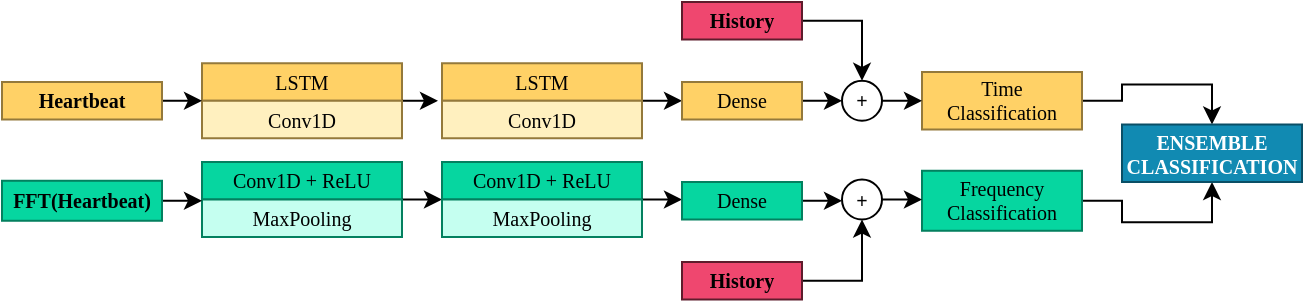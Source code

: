 <mxfile version="15.8.7" type="device"><diagram id="kYkDuDPDXSlQZJnh77Ez" name="Page-1"><mxGraphModel dx="494" dy="305" grid="1" gridSize="10" guides="1" tooltips="1" connect="1" arrows="1" fold="1" page="1" pageScale="1" pageWidth="2339" pageHeight="3300" math="0" shadow="0"><root><mxCell id="0"/><mxCell id="1" parent="0"/><mxCell id="XIA-tiBrkehSMNAIX-_z-1" value="Conv1D + ReLU" style="rounded=0;whiteSpace=wrap;html=1;fillColor=#06d6a0;strokeColor=#03805F;fontFamily=Times New Roman;fontSize=10;" vertex="1" parent="1"><mxGeometry x="370" y="180" width="100" height="18.75" as="geometry"/></mxCell><mxCell id="XIA-tiBrkehSMNAIX-_z-3" value="LSTM" style="rounded=0;whiteSpace=wrap;html=1;fillColor=#ffd166;strokeColor=#94793B;fontFamily=Times New Roman;fontSize=10;" vertex="1" parent="1"><mxGeometry x="370" y="130.63" width="100" height="18.75" as="geometry"/></mxCell><mxCell id="XIA-tiBrkehSMNAIX-_z-53" style="edgeStyle=orthogonalEdgeStyle;rounded=0;orthogonalLoop=1;jettySize=auto;html=1;exitX=1;exitY=0;exitDx=0;exitDy=0;entryX=0;entryY=1;entryDx=0;entryDy=0;fontFamily=Times New Roman;fontSize=10;fontColor=#FFFFFF;" edge="1" parent="1" source="XIA-tiBrkehSMNAIX-_z-7" target="XIA-tiBrkehSMNAIX-_z-13"><mxGeometry relative="1" as="geometry"/></mxCell><mxCell id="XIA-tiBrkehSMNAIX-_z-7" value="MaxPooling" style="rounded=0;whiteSpace=wrap;html=1;fillColor=#C5FFF0;strokeColor=#03805F;fontFamily=Times New Roman;fontSize=10;" vertex="1" parent="1"><mxGeometry x="370" y="198.75" width="100" height="18.75" as="geometry"/></mxCell><mxCell id="XIA-tiBrkehSMNAIX-_z-54" style="edgeStyle=orthogonalEdgeStyle;rounded=0;orthogonalLoop=1;jettySize=auto;html=1;exitX=1;exitY=0;exitDx=0;exitDy=0;entryX=-0.02;entryY=0;entryDx=0;entryDy=0;entryPerimeter=0;fontFamily=Times New Roman;fontSize=10;fontColor=#FFFFFF;" edge="1" parent="1" source="XIA-tiBrkehSMNAIX-_z-8" target="XIA-tiBrkehSMNAIX-_z-16"><mxGeometry relative="1" as="geometry"/></mxCell><mxCell id="XIA-tiBrkehSMNAIX-_z-8" value="Conv1D" style="rounded=0;whiteSpace=wrap;html=1;fillColor=#FFF0BF;strokeColor=#94793B;fontFamily=Times New Roman;fontSize=10;" vertex="1" parent="1"><mxGeometry x="370" y="149.38" width="100" height="18.75" as="geometry"/></mxCell><mxCell id="XIA-tiBrkehSMNAIX-_z-13" value="Conv1D + ReLU" style="rounded=0;whiteSpace=wrap;html=1;fillColor=#06d6a0;strokeColor=#03805F;fontFamily=Times New Roman;fontSize=10;" vertex="1" parent="1"><mxGeometry x="490" y="180" width="100" height="18.75" as="geometry"/></mxCell><mxCell id="XIA-tiBrkehSMNAIX-_z-55" style="edgeStyle=orthogonalEdgeStyle;rounded=0;orthogonalLoop=1;jettySize=auto;html=1;exitX=1;exitY=1;exitDx=0;exitDy=0;entryX=0;entryY=0.5;entryDx=0;entryDy=0;fontFamily=Times New Roman;fontSize=10;fontColor=#FFFFFF;" edge="1" parent="1" source="XIA-tiBrkehSMNAIX-_z-14" target="XIA-tiBrkehSMNAIX-_z-26"><mxGeometry relative="1" as="geometry"/></mxCell><mxCell id="XIA-tiBrkehSMNAIX-_z-14" value="LSTM" style="rounded=0;whiteSpace=wrap;html=1;fillColor=#ffd166;strokeColor=#94793B;fontFamily=Times New Roman;fontSize=10;" vertex="1" parent="1"><mxGeometry x="490" y="130.63" width="100" height="18.75" as="geometry"/></mxCell><mxCell id="XIA-tiBrkehSMNAIX-_z-56" style="edgeStyle=orthogonalEdgeStyle;rounded=0;orthogonalLoop=1;jettySize=auto;html=1;exitX=1;exitY=0;exitDx=0;exitDy=0;entryX=0;entryY=0.5;entryDx=0;entryDy=0;fontFamily=Times New Roman;fontSize=10;fontColor=#FFFFFF;" edge="1" parent="1" source="XIA-tiBrkehSMNAIX-_z-15" target="XIA-tiBrkehSMNAIX-_z-25"><mxGeometry relative="1" as="geometry"/></mxCell><mxCell id="XIA-tiBrkehSMNAIX-_z-15" value="MaxPooling" style="rounded=0;whiteSpace=wrap;html=1;fillColor=#C5FFF0;strokeColor=#03805F;fontFamily=Times New Roman;fontSize=10;" vertex="1" parent="1"><mxGeometry x="490" y="198.75" width="100" height="18.75" as="geometry"/></mxCell><mxCell id="XIA-tiBrkehSMNAIX-_z-16" value="Conv1D" style="rounded=0;whiteSpace=wrap;html=1;fillColor=#FFF0BF;strokeColor=#94793B;fontFamily=Times New Roman;fontSize=10;" vertex="1" parent="1"><mxGeometry x="490" y="149.38" width="100" height="18.75" as="geometry"/></mxCell><mxCell id="XIA-tiBrkehSMNAIX-_z-52" style="edgeStyle=orthogonalEdgeStyle;rounded=0;orthogonalLoop=1;jettySize=auto;html=1;exitX=1;exitY=0.5;exitDx=0;exitDy=0;entryX=0;entryY=0;entryDx=0;entryDy=0;fontFamily=Times New Roman;fontSize=10;fontColor=#FFFFFF;" edge="1" parent="1" source="XIA-tiBrkehSMNAIX-_z-19" target="XIA-tiBrkehSMNAIX-_z-7"><mxGeometry relative="1" as="geometry"/></mxCell><mxCell id="XIA-tiBrkehSMNAIX-_z-19" value="FFT(Heartbeat)" style="rounded=0;whiteSpace=wrap;html=1;fillColor=#06d6a0;strokeColor=#03805F;fontFamily=Times New Roman;fontSize=10;fontStyle=1" vertex="1" parent="1"><mxGeometry x="270" y="189.38" width="80" height="20" as="geometry"/></mxCell><mxCell id="XIA-tiBrkehSMNAIX-_z-51" style="edgeStyle=orthogonalEdgeStyle;rounded=0;orthogonalLoop=1;jettySize=auto;html=1;exitX=1;exitY=0.5;exitDx=0;exitDy=0;entryX=0;entryY=0;entryDx=0;entryDy=0;fontFamily=Times New Roman;fontSize=10;fontColor=#FFFFFF;" edge="1" parent="1" source="XIA-tiBrkehSMNAIX-_z-20" target="XIA-tiBrkehSMNAIX-_z-8"><mxGeometry relative="1" as="geometry"/></mxCell><mxCell id="XIA-tiBrkehSMNAIX-_z-20" value="Heartbeat" style="rounded=0;whiteSpace=wrap;html=1;fillColor=#ffd166;strokeColor=#94793B;fontFamily=Times New Roman;fontSize=10;fontStyle=1" vertex="1" parent="1"><mxGeometry x="270" y="140" width="80" height="18.75" as="geometry"/></mxCell><mxCell id="XIA-tiBrkehSMNAIX-_z-58" style="edgeStyle=orthogonalEdgeStyle;rounded=0;orthogonalLoop=1;jettySize=auto;html=1;exitX=1;exitY=0.5;exitDx=0;exitDy=0;entryX=0;entryY=0.5;entryDx=0;entryDy=0;fontFamily=Times New Roman;fontSize=10;fontColor=#FFFFFF;" edge="1" parent="1" source="XIA-tiBrkehSMNAIX-_z-25" target="XIA-tiBrkehSMNAIX-_z-50"><mxGeometry relative="1" as="geometry"/></mxCell><mxCell id="XIA-tiBrkehSMNAIX-_z-25" value="Dense" style="rounded=0;whiteSpace=wrap;html=1;fillColor=#06d6a0;strokeColor=#03805F;fontFamily=Times New Roman;fontSize=10;" vertex="1" parent="1"><mxGeometry x="610" y="190" width="60" height="18.75" as="geometry"/></mxCell><mxCell id="XIA-tiBrkehSMNAIX-_z-57" style="edgeStyle=orthogonalEdgeStyle;rounded=0;orthogonalLoop=1;jettySize=auto;html=1;exitX=1;exitY=0.5;exitDx=0;exitDy=0;entryX=0;entryY=0.5;entryDx=0;entryDy=0;fontFamily=Times New Roman;fontSize=10;fontColor=#FFFFFF;" edge="1" parent="1" source="XIA-tiBrkehSMNAIX-_z-26" target="XIA-tiBrkehSMNAIX-_z-49"><mxGeometry relative="1" as="geometry"/></mxCell><mxCell id="XIA-tiBrkehSMNAIX-_z-26" value="Dense" style="rounded=0;whiteSpace=wrap;html=1;fillColor=#ffd166;strokeColor=#94793B;fontFamily=Times New Roman;fontSize=10;" vertex="1" parent="1"><mxGeometry x="610" y="140" width="60" height="18.75" as="geometry"/></mxCell><mxCell id="XIA-tiBrkehSMNAIX-_z-60" style="edgeStyle=orthogonalEdgeStyle;rounded=0;orthogonalLoop=1;jettySize=auto;html=1;exitX=1;exitY=0.5;exitDx=0;exitDy=0;entryX=0.5;entryY=0;entryDx=0;entryDy=0;fontFamily=Times New Roman;fontSize=10;fontColor=#FFFFFF;" edge="1" parent="1" source="XIA-tiBrkehSMNAIX-_z-29" target="XIA-tiBrkehSMNAIX-_z-49"><mxGeometry relative="1" as="geometry"/></mxCell><mxCell id="XIA-tiBrkehSMNAIX-_z-29" value="History" style="rounded=0;whiteSpace=wrap;html=1;fillColor=#ef476f;strokeColor=#5E1C2C;fontFamily=Times New Roman;fontSize=10;fontStyle=1" vertex="1" parent="1"><mxGeometry x="610" y="100" width="60" height="18.75" as="geometry"/></mxCell><mxCell id="XIA-tiBrkehSMNAIX-_z-59" style="edgeStyle=orthogonalEdgeStyle;rounded=0;orthogonalLoop=1;jettySize=auto;html=1;exitX=1;exitY=0.5;exitDx=0;exitDy=0;entryX=0.5;entryY=1;entryDx=0;entryDy=0;fontFamily=Times New Roman;fontSize=10;fontColor=#FFFFFF;" edge="1" parent="1" source="XIA-tiBrkehSMNAIX-_z-30" target="XIA-tiBrkehSMNAIX-_z-50"><mxGeometry relative="1" as="geometry"/></mxCell><mxCell id="XIA-tiBrkehSMNAIX-_z-30" value="History" style="rounded=0;whiteSpace=wrap;html=1;fillColor=#ef476f;strokeColor=#5E1C2C;fontFamily=Times New Roman;fontSize=10;fontStyle=1" vertex="1" parent="1"><mxGeometry x="610" y="230" width="60" height="18.75" as="geometry"/></mxCell><mxCell id="XIA-tiBrkehSMNAIX-_z-64" style="edgeStyle=orthogonalEdgeStyle;rounded=0;orthogonalLoop=1;jettySize=auto;html=1;exitX=1;exitY=0.5;exitDx=0;exitDy=0;entryX=0.5;entryY=0;entryDx=0;entryDy=0;fontFamily=Times New Roman;fontSize=10;fontColor=#FFFFFF;" edge="1" parent="1" source="XIA-tiBrkehSMNAIX-_z-37" target="XIA-tiBrkehSMNAIX-_z-43"><mxGeometry relative="1" as="geometry"/></mxCell><mxCell id="XIA-tiBrkehSMNAIX-_z-37" value="Time Classification" style="rounded=0;whiteSpace=wrap;html=1;fillColor=#ffd166;strokeColor=#94793B;fontFamily=Times New Roman;fontSize=10;" vertex="1" parent="1"><mxGeometry x="730" y="135" width="80" height="28.75" as="geometry"/></mxCell><mxCell id="XIA-tiBrkehSMNAIX-_z-65" style="edgeStyle=orthogonalEdgeStyle;rounded=0;orthogonalLoop=1;jettySize=auto;html=1;exitX=1;exitY=0.5;exitDx=0;exitDy=0;entryX=0.5;entryY=1;entryDx=0;entryDy=0;fontFamily=Times New Roman;fontSize=10;fontColor=#FFFFFF;" edge="1" parent="1" source="XIA-tiBrkehSMNAIX-_z-39" target="XIA-tiBrkehSMNAIX-_z-43"><mxGeometry relative="1" as="geometry"/></mxCell><mxCell id="XIA-tiBrkehSMNAIX-_z-39" value="Frequency Classification" style="rounded=0;whiteSpace=wrap;html=1;fillColor=#06d6a0;strokeColor=#03805F;fontFamily=Times New Roman;fontSize=10;" vertex="1" parent="1"><mxGeometry x="730" y="184.38" width="80" height="30" as="geometry"/></mxCell><mxCell id="XIA-tiBrkehSMNAIX-_z-43" value="ENSEMBLE&lt;br&gt;CLASSIFICATION" style="rounded=0;whiteSpace=wrap;html=1;fillColor=#118AB2;strokeColor=#0A4F66;fontFamily=Times New Roman;fontSize=10;fontStyle=1;fontColor=#FFFFFF;" vertex="1" parent="1"><mxGeometry x="830" y="161.25" width="90" height="28.75" as="geometry"/></mxCell><mxCell id="XIA-tiBrkehSMNAIX-_z-62" style="edgeStyle=orthogonalEdgeStyle;rounded=0;orthogonalLoop=1;jettySize=auto;html=1;exitX=1;exitY=0.5;exitDx=0;exitDy=0;entryX=0;entryY=0.5;entryDx=0;entryDy=0;fontFamily=Times New Roman;fontSize=10;fontColor=#FFFFFF;" edge="1" parent="1" source="XIA-tiBrkehSMNAIX-_z-49" target="XIA-tiBrkehSMNAIX-_z-37"><mxGeometry relative="1" as="geometry"/></mxCell><mxCell id="XIA-tiBrkehSMNAIX-_z-49" value="+" style="ellipse;whiteSpace=wrap;html=1;fontFamily=Times New Roman;fontSize=10;fontStyle=1" vertex="1" parent="1"><mxGeometry x="690" y="139.38" width="20" height="20" as="geometry"/></mxCell><mxCell id="XIA-tiBrkehSMNAIX-_z-63" style="edgeStyle=orthogonalEdgeStyle;rounded=0;orthogonalLoop=1;jettySize=auto;html=1;exitX=1;exitY=0.5;exitDx=0;exitDy=0;entryX=0;entryY=0.5;entryDx=0;entryDy=0;fontFamily=Times New Roman;fontSize=10;fontColor=#FFFFFF;" edge="1" parent="1" source="XIA-tiBrkehSMNAIX-_z-50" target="XIA-tiBrkehSMNAIX-_z-39"><mxGeometry relative="1" as="geometry"/></mxCell><mxCell id="XIA-tiBrkehSMNAIX-_z-50" value="+" style="ellipse;whiteSpace=wrap;html=1;fontFamily=Times New Roman;fontSize=10;fontStyle=1" vertex="1" parent="1"><mxGeometry x="690" y="188.75" width="20" height="20" as="geometry"/></mxCell></root></mxGraphModel></diagram></mxfile>